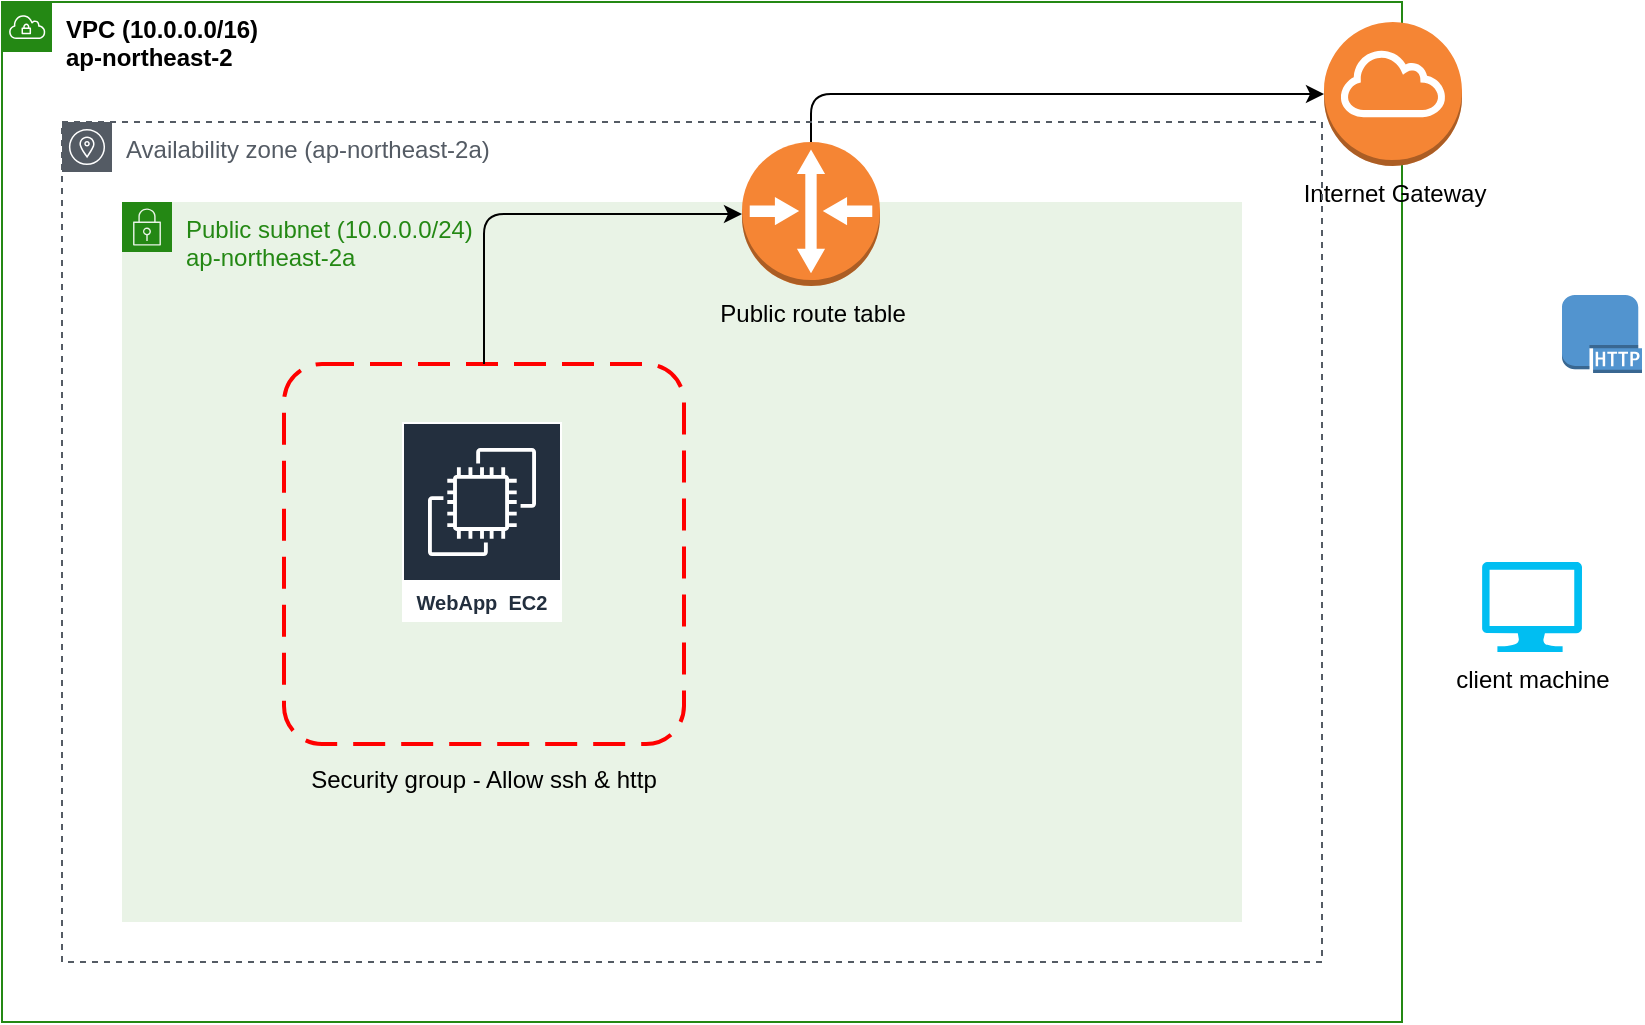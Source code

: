 <mxfile pages="1" version="11.2.4" type="device"><diagram id="rIsF2ekChxqfg-Ge238s" name="Page-1"><mxGraphModel dx="1080" dy="593" grid="1" gridSize="10" guides="1" tooltips="1" connect="1" arrows="1" fold="1" page="1" pageScale="1" pageWidth="850" pageHeight="1100" math="0" shadow="0"><root><mxCell id="0"/><mxCell id="1" parent="0"/><mxCell id="mv__A2-bqYrV6kpRlKNq-1" value="&lt;font color=&quot;#000000&quot;&gt;&lt;b&gt;VPC (10.0.0.0/16)&lt;br&gt;ap-northeast-2&lt;br&gt;&lt;/b&gt;&lt;/font&gt;" style="points=[[0,0],[0.25,0],[0.5,0],[0.75,0],[1,0],[1,0.25],[1,0.5],[1,0.75],[1,1],[0.75,1],[0.5,1],[0.25,1],[0,1],[0,0.75],[0,0.5],[0,0.25]];outlineConnect=0;gradientColor=none;html=1;whiteSpace=wrap;fontSize=12;fontStyle=0;shape=mxgraph.aws4.group;grIcon=mxgraph.aws4.group_vpc;strokeColor=#248814;fillColor=none;verticalAlign=top;align=left;spacingLeft=30;fontColor=#AAB7B8;dashed=0;" parent="1" vertex="1"><mxGeometry x="20" y="20" width="700" height="510" as="geometry"/></mxCell><mxCell id="mv__A2-bqYrV6kpRlKNq-4" value="Public subnet (10.0.0.0/24)&lt;br&gt;ap-northeast-2a" style="points=[[0,0],[0.25,0],[0.5,0],[0.75,0],[1,0],[1,0.25],[1,0.5],[1,0.75],[1,1],[0.75,1],[0.5,1],[0.25,1],[0,1],[0,0.75],[0,0.5],[0,0.25]];outlineConnect=0;gradientColor=none;html=1;whiteSpace=wrap;fontSize=12;fontStyle=0;shape=mxgraph.aws4.group;grIcon=mxgraph.aws4.group_security_group;grStroke=0;strokeColor=#248814;fillColor=#E9F3E6;verticalAlign=top;align=left;spacingLeft=30;fontColor=#248814;dashed=0;" parent="1" vertex="1"><mxGeometry x="80" y="120" width="560" height="360" as="geometry"/></mxCell><mxCell id="mv__A2-bqYrV6kpRlKNq-5" value="Internet Gateway" style="outlineConnect=0;dashed=0;verticalLabelPosition=bottom;verticalAlign=top;align=center;html=1;shape=mxgraph.aws3.internet_gateway;fillColor=#F58534;gradientColor=none;" parent="1" vertex="1"><mxGeometry x="681" y="30" width="69" height="72" as="geometry"/></mxCell><mxCell id="mv__A2-bqYrV6kpRlKNq-6" value="Public route table" style="outlineConnect=0;dashed=0;verticalLabelPosition=bottom;verticalAlign=top;align=center;html=1;shape=mxgraph.aws3.router;fillColor=#F58534;gradientColor=none;" parent="1" vertex="1"><mxGeometry x="390" y="90" width="69" height="72" as="geometry"/></mxCell><mxCell id="mv__A2-bqYrV6kpRlKNq-7" value="&lt;br&gt;WebApp&amp;nbsp; EC2" style="outlineConnect=0;fontColor=#232F3E;gradientColor=none;strokeColor=#ffffff;fillColor=#232F3E;dashed=0;verticalLabelPosition=middle;verticalAlign=bottom;align=center;html=1;whiteSpace=wrap;fontSize=10;fontStyle=1;spacing=3;shape=mxgraph.aws4.productIcon;prIcon=mxgraph.aws4.ec2;" parent="1" vertex="1"><mxGeometry x="220" y="230" width="80" height="100" as="geometry"/></mxCell><mxCell id="mv__A2-bqYrV6kpRlKNq-8" value="&#10;&#10;&#10;&#10;&#10;&#10;&#10;&#10;&#10;&#10;&#10;&#10;&#10;&#10;&#10;&#10;Security group - Allow ssh &amp; http" style="rounded=1;arcSize=10;dashed=1;strokeColor=#ff0000;fillColor=none;gradientColor=none;dashPattern=8 4;strokeWidth=2;" parent="1" vertex="1"><mxGeometry x="161" y="201" width="200" height="190" as="geometry"/></mxCell><mxCell id="mv__A2-bqYrV6kpRlKNq-10" value="" style="edgeStyle=segmentEdgeStyle;endArrow=classic;html=1;exitX=0.5;exitY=0;exitDx=0;exitDy=0;" parent="1" source="mv__A2-bqYrV6kpRlKNq-8" target="mv__A2-bqYrV6kpRlKNq-6" edge="1"><mxGeometry width="50" height="50" relative="1" as="geometry"><mxPoint x="150" y="187" as="sourcePoint"/><mxPoint x="200" y="137" as="targetPoint"/><Array as="points"><mxPoint x="261" y="126"/></Array></mxGeometry></mxCell><mxCell id="mv__A2-bqYrV6kpRlKNq-12" value="" style="edgeStyle=segmentEdgeStyle;endArrow=classic;html=1;entryX=0;entryY=0.5;entryDx=0;entryDy=0;entryPerimeter=0;" parent="1" source="mv__A2-bqYrV6kpRlKNq-6" target="mv__A2-bqYrV6kpRlKNq-5" edge="1"><mxGeometry width="50" height="50" relative="1" as="geometry"><mxPoint x="500" y="91" as="sourcePoint"/><mxPoint x="756" y="66" as="targetPoint"/><Array as="points"><mxPoint x="425" y="66"/></Array></mxGeometry></mxCell><mxCell id="mv__A2-bqYrV6kpRlKNq-17" value="" style="shape=image;html=1;verticalAlign=top;verticalLabelPosition=bottom;labelBackgroundColor=#ffffff;imageAspect=0;aspect=fixed;image=https://cdn2.iconfinder.com/data/icons/stilllife/48x48/filesystems/gnome-fs-ssh.png" parent="1" vertex="1"><mxGeometry x="731" y="162" width="48" height="48" as="geometry"/></mxCell><mxCell id="mv__A2-bqYrV6kpRlKNq-18" value="client machine" style="verticalLabelPosition=bottom;html=1;verticalAlign=top;align=center;strokeColor=none;fillColor=#00BEF2;shape=mxgraph.azure.computer;pointerEvents=1;" parent="1" vertex="1"><mxGeometry x="760" y="300" width="50" height="45" as="geometry"/></mxCell><mxCell id="mv__A2-bqYrV6kpRlKNq-19" value="Availability zone (ap-northeast-2a)" style="outlineConnect=0;gradientColor=none;html=1;whiteSpace=wrap;fontSize=12;fontStyle=0;shape=mxgraph.aws4.group;grIcon=mxgraph.aws4.group_availability_zone;strokeColor=#545B64;fillColor=none;verticalAlign=top;align=left;spacingLeft=30;fontColor=#545B64;dashed=1;" parent="1" vertex="1"><mxGeometry x="50" y="80" width="630" height="420" as="geometry"/></mxCell><mxCell id="1IF-4pR_6A-OmT9l21it-1" value="" style="outlineConnect=0;dashed=0;verticalLabelPosition=bottom;verticalAlign=top;align=center;html=1;shape=mxgraph.aws3.http_protocol;fillColor=#5294CF;gradientColor=none;" vertex="1" parent="1"><mxGeometry x="800" y="166.5" width="40" height="39" as="geometry"/></mxCell></root></mxGraphModel></diagram></mxfile>
